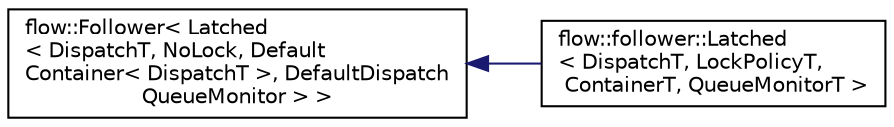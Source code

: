 digraph "Graphical Class Hierarchy"
{
 // LATEX_PDF_SIZE
  edge [fontname="Helvetica",fontsize="10",labelfontname="Helvetica",labelfontsize="10"];
  node [fontname="Helvetica",fontsize="10",shape=record];
  rankdir="LR";
  Node0 [label="flow::Follower\< Latched\l\< DispatchT, NoLock, Default\lContainer\< DispatchT \>, DefaultDispatch\lQueueMonitor \> \>",height=0.2,width=0.4,color="black", fillcolor="white", style="filled",URL="$classflow_1_1_follower.html",tooltip=" "];
  Node0 -> Node1 [dir="back",color="midnightblue",fontsize="10",style="solid",fontname="Helvetica"];
  Node1 [label="flow::follower::Latched\l\< DispatchT, LockPolicyT,\l ContainerT, QueueMonitorT \>",height=0.2,width=0.4,color="black", fillcolor="white", style="filled",URL="$classflow_1_1follower_1_1_latched.html",tooltip="Captures one element before the capture range lower bound, minus a minimum period."];
}
